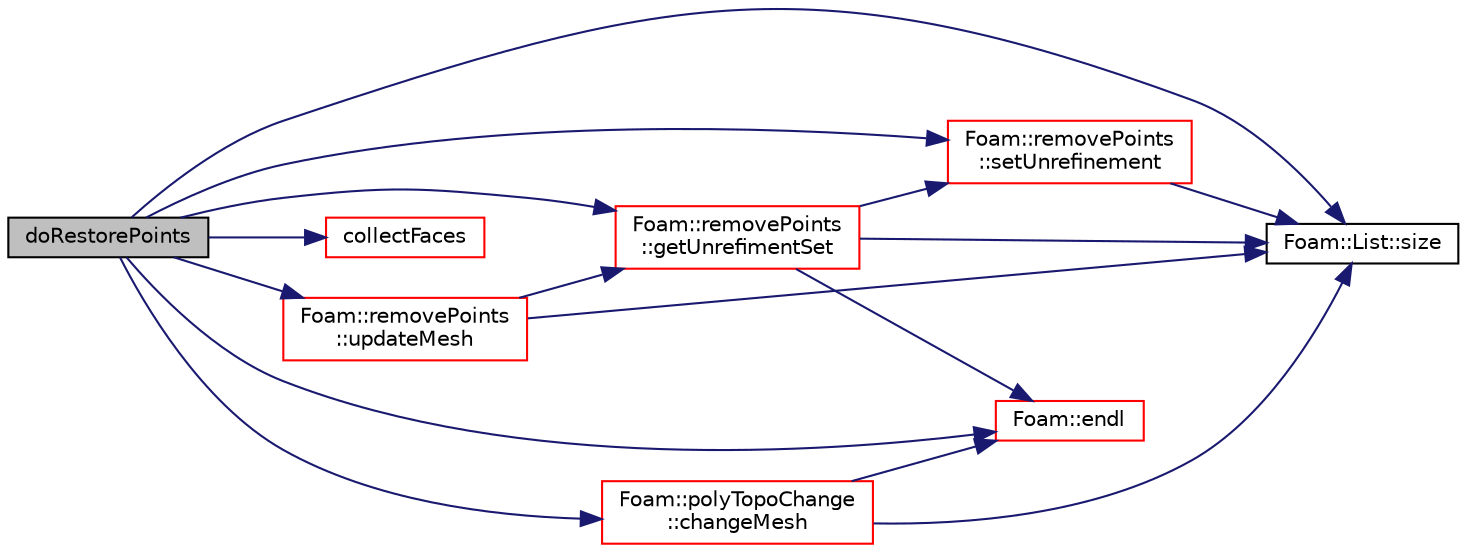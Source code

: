 digraph "doRestorePoints"
{
  bgcolor="transparent";
  edge [fontname="Helvetica",fontsize="10",labelfontname="Helvetica",labelfontsize="10"];
  node [fontname="Helvetica",fontsize="10",shape=record];
  rankdir="LR";
  Node14087 [label="doRestorePoints",height=0.2,width=0.4,color="black", fillcolor="grey75", style="filled", fontcolor="black"];
  Node14087 -> Node14088 [color="midnightblue",fontsize="10",style="solid",fontname="Helvetica"];
  Node14088 [label="Foam::polyTopoChange\l::changeMesh",height=0.2,width=0.4,color="red",URL="$a22449.html#a1b105b13373ba9f1c7685f873b250cf2",tooltip="Inplace changes mesh without change of patches. "];
  Node14088 -> Node14089 [color="midnightblue",fontsize="10",style="solid",fontname="Helvetica"];
  Node14089 [label="Foam::endl",height=0.2,width=0.4,color="red",URL="$a21851.html#a2db8fe02a0d3909e9351bb4275b23ce4",tooltip="Add newline and flush stream. "];
  Node14088 -> Node14148 [color="midnightblue",fontsize="10",style="solid",fontname="Helvetica"];
  Node14148 [label="Foam::List::size",height=0.2,width=0.4,color="black",URL="$a26833.html#a8a5f6fa29bd4b500caf186f60245b384",tooltip="Override size to be inconsistent with allocated storage. "];
  Node14087 -> Node14219 [color="midnightblue",fontsize="10",style="solid",fontname="Helvetica"];
  Node14219 [label="collectFaces",height=0.2,width=0.4,color="red",URL="$a25857.html#aa20a067cc4a1b5ecab356368e05fed0c"];
  Node14087 -> Node14089 [color="midnightblue",fontsize="10",style="solid",fontname="Helvetica"];
  Node14087 -> Node14499 [color="midnightblue",fontsize="10",style="solid",fontname="Helvetica"];
  Node14499 [label="Foam::removePoints\l::getUnrefimentSet",height=0.2,width=0.4,color="red",URL="$a22485.html#afdfc17d52782dd8fc76db118ce9c74e0",tooltip="Given set of faces to restore calculates a consistent set of. "];
  Node14499 -> Node14089 [color="midnightblue",fontsize="10",style="solid",fontname="Helvetica"];
  Node14499 -> Node14148 [color="midnightblue",fontsize="10",style="solid",fontname="Helvetica"];
  Node14499 -> Node14558 [color="midnightblue",fontsize="10",style="solid",fontname="Helvetica"];
  Node14558 [label="Foam::removePoints\l::setUnrefinement",height=0.2,width=0.4,color="red",URL="$a22485.html#a56023116300115f668b5a3d17c675fb0",tooltip="Restore selected faces and vertices. "];
  Node14558 -> Node14148 [color="midnightblue",fontsize="10",style="solid",fontname="Helvetica"];
  Node14087 -> Node14558 [color="midnightblue",fontsize="10",style="solid",fontname="Helvetica"];
  Node14087 -> Node14148 [color="midnightblue",fontsize="10",style="solid",fontname="Helvetica"];
  Node14087 -> Node14559 [color="midnightblue",fontsize="10",style="solid",fontname="Helvetica"];
  Node14559 [label="Foam::removePoints\l::updateMesh",height=0.2,width=0.4,color="red",URL="$a22485.html#ad57565956fd4064299f4bd3c4eebb1d4",tooltip="Force recalculation of locally stored data on topological change. "];
  Node14559 -> Node14148 [color="midnightblue",fontsize="10",style="solid",fontname="Helvetica"];
  Node14559 -> Node14499 [color="midnightblue",fontsize="10",style="solid",fontname="Helvetica"];
}
